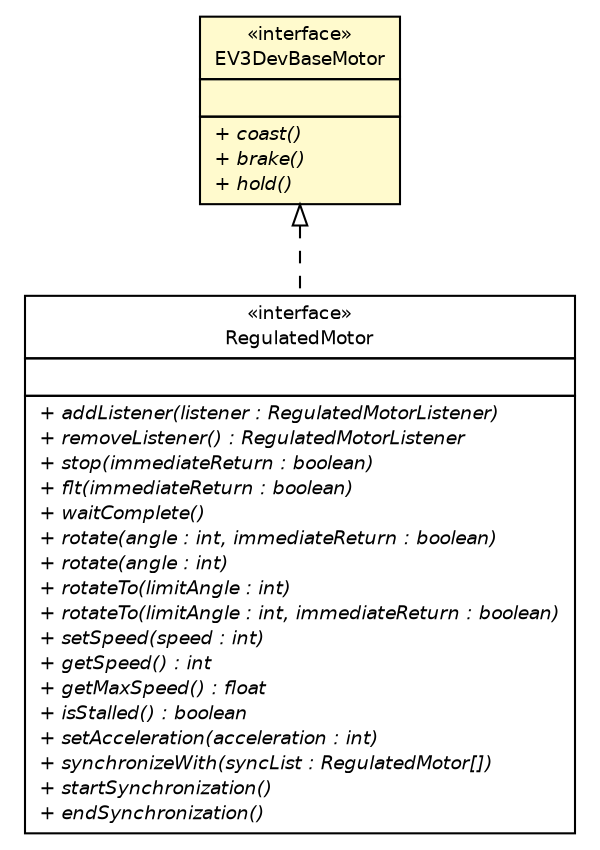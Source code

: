 #!/usr/local/bin/dot
#
# Class diagram 
# Generated by UMLGraph version R5_6-24-gf6e263 (http://www.umlgraph.org/)
#

digraph G {
	edge [fontname="Helvetica",fontsize=10,labelfontname="Helvetica",labelfontsize=10];
	node [fontname="Helvetica",fontsize=10,shape=plaintext];
	nodesep=0.25;
	ranksep=0.5;
	// lejos.robotics.EV3DevBaseMotor
	c2586 [label=<<table title="lejos.robotics.EV3DevBaseMotor" border="0" cellborder="1" cellspacing="0" cellpadding="2" port="p" bgcolor="lemonChiffon" href="./EV3DevBaseMotor.html">
		<tr><td><table border="0" cellspacing="0" cellpadding="1">
<tr><td align="center" balign="center"> &#171;interface&#187; </td></tr>
<tr><td align="center" balign="center"> EV3DevBaseMotor </td></tr>
		</table></td></tr>
		<tr><td><table border="0" cellspacing="0" cellpadding="1">
<tr><td align="left" balign="left">  </td></tr>
		</table></td></tr>
		<tr><td><table border="0" cellspacing="0" cellpadding="1">
<tr><td align="left" balign="left"><font face="Helvetica-Oblique" point-size="9.0"> + coast() </font></td></tr>
<tr><td align="left" balign="left"><font face="Helvetica-Oblique" point-size="9.0"> + brake() </font></td></tr>
<tr><td align="left" balign="left"><font face="Helvetica-Oblique" point-size="9.0"> + hold() </font></td></tr>
		</table></td></tr>
		</table>>, URL="./EV3DevBaseMotor.html", fontname="Helvetica", fontcolor="black", fontsize=9.0];
	// lejos.robotics.RegulatedMotor
	c2596 [label=<<table title="lejos.robotics.RegulatedMotor" border="0" cellborder="1" cellspacing="0" cellpadding="2" port="p" href="./RegulatedMotor.html">
		<tr><td><table border="0" cellspacing="0" cellpadding="1">
<tr><td align="center" balign="center"> &#171;interface&#187; </td></tr>
<tr><td align="center" balign="center"> RegulatedMotor </td></tr>
		</table></td></tr>
		<tr><td><table border="0" cellspacing="0" cellpadding="1">
<tr><td align="left" balign="left">  </td></tr>
		</table></td></tr>
		<tr><td><table border="0" cellspacing="0" cellpadding="1">
<tr><td align="left" balign="left"><font face="Helvetica-Oblique" point-size="9.0"> + addListener(listener : RegulatedMotorListener) </font></td></tr>
<tr><td align="left" balign="left"><font face="Helvetica-Oblique" point-size="9.0"> + removeListener() : RegulatedMotorListener </font></td></tr>
<tr><td align="left" balign="left"><font face="Helvetica-Oblique" point-size="9.0"> + stop(immediateReturn : boolean) </font></td></tr>
<tr><td align="left" balign="left"><font face="Helvetica-Oblique" point-size="9.0"> + flt(immediateReturn : boolean) </font></td></tr>
<tr><td align="left" balign="left"><font face="Helvetica-Oblique" point-size="9.0"> + waitComplete() </font></td></tr>
<tr><td align="left" balign="left"><font face="Helvetica-Oblique" point-size="9.0"> + rotate(angle : int, immediateReturn : boolean) </font></td></tr>
<tr><td align="left" balign="left"><font face="Helvetica-Oblique" point-size="9.0"> + rotate(angle : int) </font></td></tr>
<tr><td align="left" balign="left"><font face="Helvetica-Oblique" point-size="9.0"> + rotateTo(limitAngle : int) </font></td></tr>
<tr><td align="left" balign="left"><font face="Helvetica-Oblique" point-size="9.0"> + rotateTo(limitAngle : int, immediateReturn : boolean) </font></td></tr>
<tr><td align="left" balign="left"><font face="Helvetica-Oblique" point-size="9.0"> + setSpeed(speed : int) </font></td></tr>
<tr><td align="left" balign="left"><font face="Helvetica-Oblique" point-size="9.0"> + getSpeed() : int </font></td></tr>
<tr><td align="left" balign="left"><font face="Helvetica-Oblique" point-size="9.0"> + getMaxSpeed() : float </font></td></tr>
<tr><td align="left" balign="left"><font face="Helvetica-Oblique" point-size="9.0"> + isStalled() : boolean </font></td></tr>
<tr><td align="left" balign="left"><font face="Helvetica-Oblique" point-size="9.0"> + setAcceleration(acceleration : int) </font></td></tr>
<tr><td align="left" balign="left"><font face="Helvetica-Oblique" point-size="9.0"> + synchronizeWith(syncList : RegulatedMotor[]) </font></td></tr>
<tr><td align="left" balign="left"><font face="Helvetica-Oblique" point-size="9.0"> + startSynchronization() </font></td></tr>
<tr><td align="left" balign="left"><font face="Helvetica-Oblique" point-size="9.0"> + endSynchronization() </font></td></tr>
		</table></td></tr>
		</table>>, URL="./RegulatedMotor.html", fontname="Helvetica", fontcolor="black", fontsize=9.0];
	//lejos.robotics.RegulatedMotor implements lejos.robotics.EV3DevBaseMotor
	c2586:p -> c2596:p [dir=back,arrowtail=empty,style=dashed];
}

